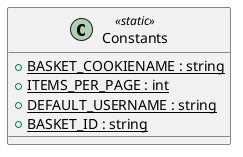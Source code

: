 @startuml Constants
class Constants <<static>>  {
    + {static} BASKET_COOKIENAME : string
    + {static} ITEMS_PER_PAGE : int
    + {static} DEFAULT_USERNAME : string
    + {static} BASKET_ID : string
}
@enduml